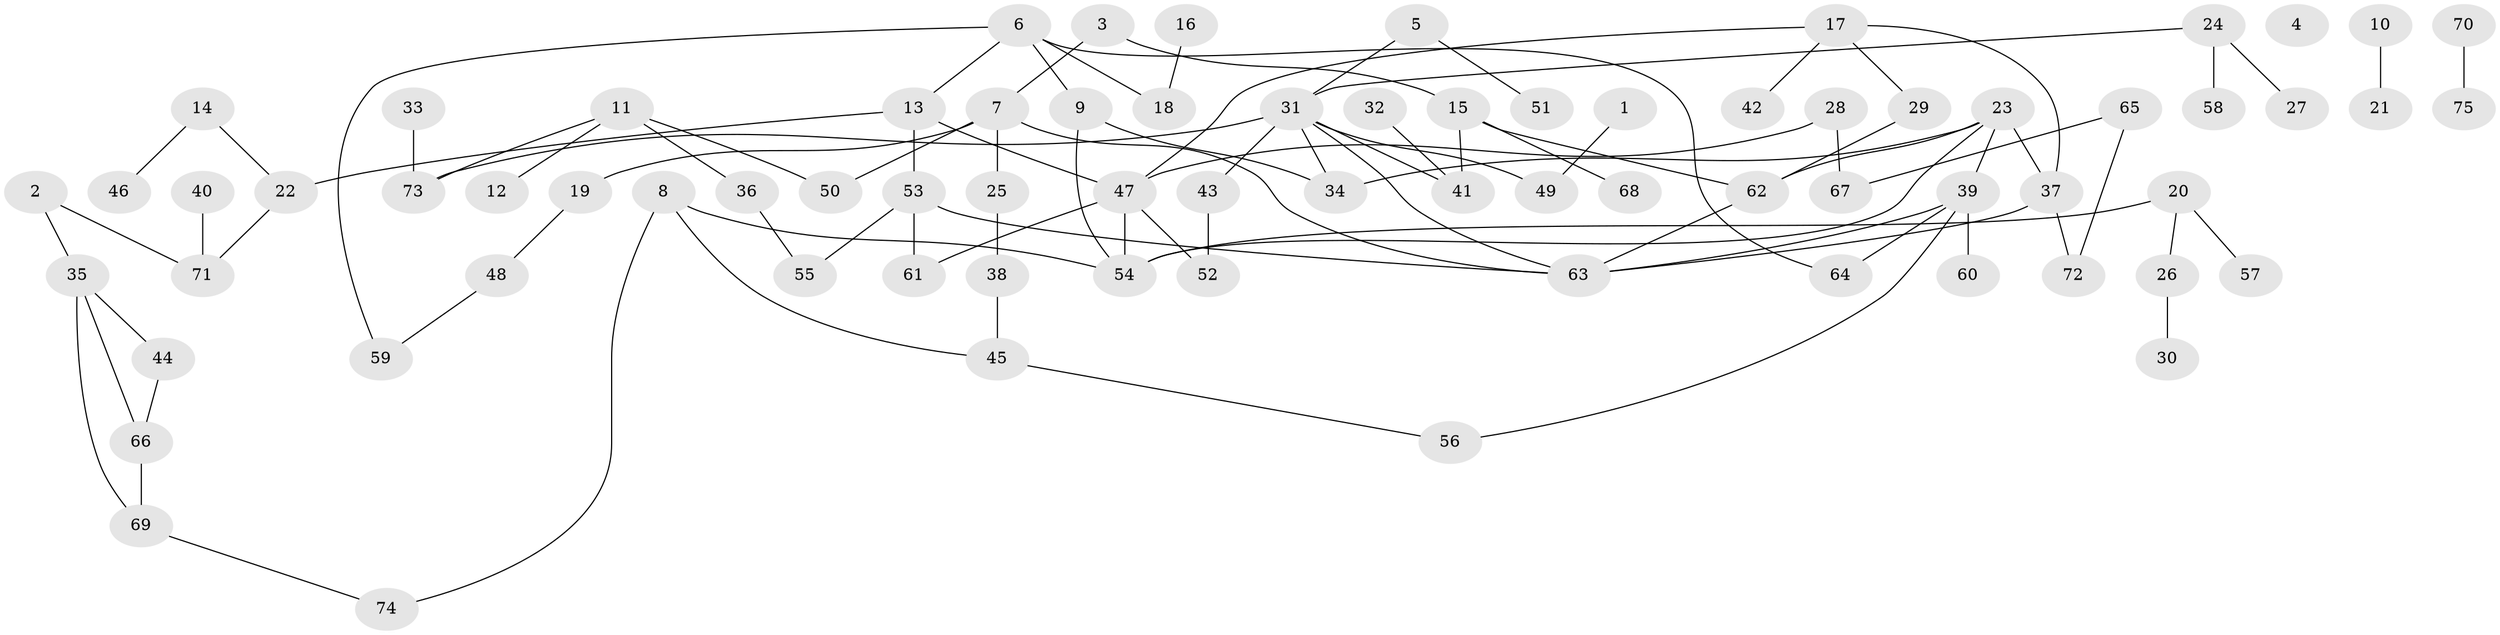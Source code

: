 // Generated by graph-tools (version 1.1) at 2025/33/03/09/25 02:33:52]
// undirected, 75 vertices, 93 edges
graph export_dot {
graph [start="1"]
  node [color=gray90,style=filled];
  1;
  2;
  3;
  4;
  5;
  6;
  7;
  8;
  9;
  10;
  11;
  12;
  13;
  14;
  15;
  16;
  17;
  18;
  19;
  20;
  21;
  22;
  23;
  24;
  25;
  26;
  27;
  28;
  29;
  30;
  31;
  32;
  33;
  34;
  35;
  36;
  37;
  38;
  39;
  40;
  41;
  42;
  43;
  44;
  45;
  46;
  47;
  48;
  49;
  50;
  51;
  52;
  53;
  54;
  55;
  56;
  57;
  58;
  59;
  60;
  61;
  62;
  63;
  64;
  65;
  66;
  67;
  68;
  69;
  70;
  71;
  72;
  73;
  74;
  75;
  1 -- 49;
  2 -- 35;
  2 -- 71;
  3 -- 7;
  3 -- 15;
  5 -- 31;
  5 -- 51;
  6 -- 9;
  6 -- 13;
  6 -- 18;
  6 -- 59;
  6 -- 64;
  7 -- 19;
  7 -- 25;
  7 -- 50;
  7 -- 63;
  8 -- 45;
  8 -- 54;
  8 -- 74;
  9 -- 34;
  9 -- 54;
  10 -- 21;
  11 -- 12;
  11 -- 36;
  11 -- 50;
  11 -- 73;
  13 -- 22;
  13 -- 47;
  13 -- 53;
  14 -- 22;
  14 -- 46;
  15 -- 41;
  15 -- 62;
  15 -- 68;
  16 -- 18;
  17 -- 29;
  17 -- 37;
  17 -- 42;
  17 -- 47;
  19 -- 48;
  20 -- 26;
  20 -- 54;
  20 -- 57;
  22 -- 71;
  23 -- 34;
  23 -- 37;
  23 -- 39;
  23 -- 54;
  23 -- 62;
  24 -- 27;
  24 -- 31;
  24 -- 58;
  25 -- 38;
  26 -- 30;
  28 -- 47;
  28 -- 67;
  29 -- 62;
  31 -- 34;
  31 -- 41;
  31 -- 43;
  31 -- 49;
  31 -- 63;
  31 -- 73;
  32 -- 41;
  33 -- 73;
  35 -- 44;
  35 -- 66;
  35 -- 69;
  36 -- 55;
  37 -- 63;
  37 -- 72;
  38 -- 45;
  39 -- 56;
  39 -- 60;
  39 -- 63;
  39 -- 64;
  40 -- 71;
  43 -- 52;
  44 -- 66;
  45 -- 56;
  47 -- 52;
  47 -- 54;
  47 -- 61;
  48 -- 59;
  53 -- 55;
  53 -- 61;
  53 -- 63;
  62 -- 63;
  65 -- 67;
  65 -- 72;
  66 -- 69;
  69 -- 74;
  70 -- 75;
}
